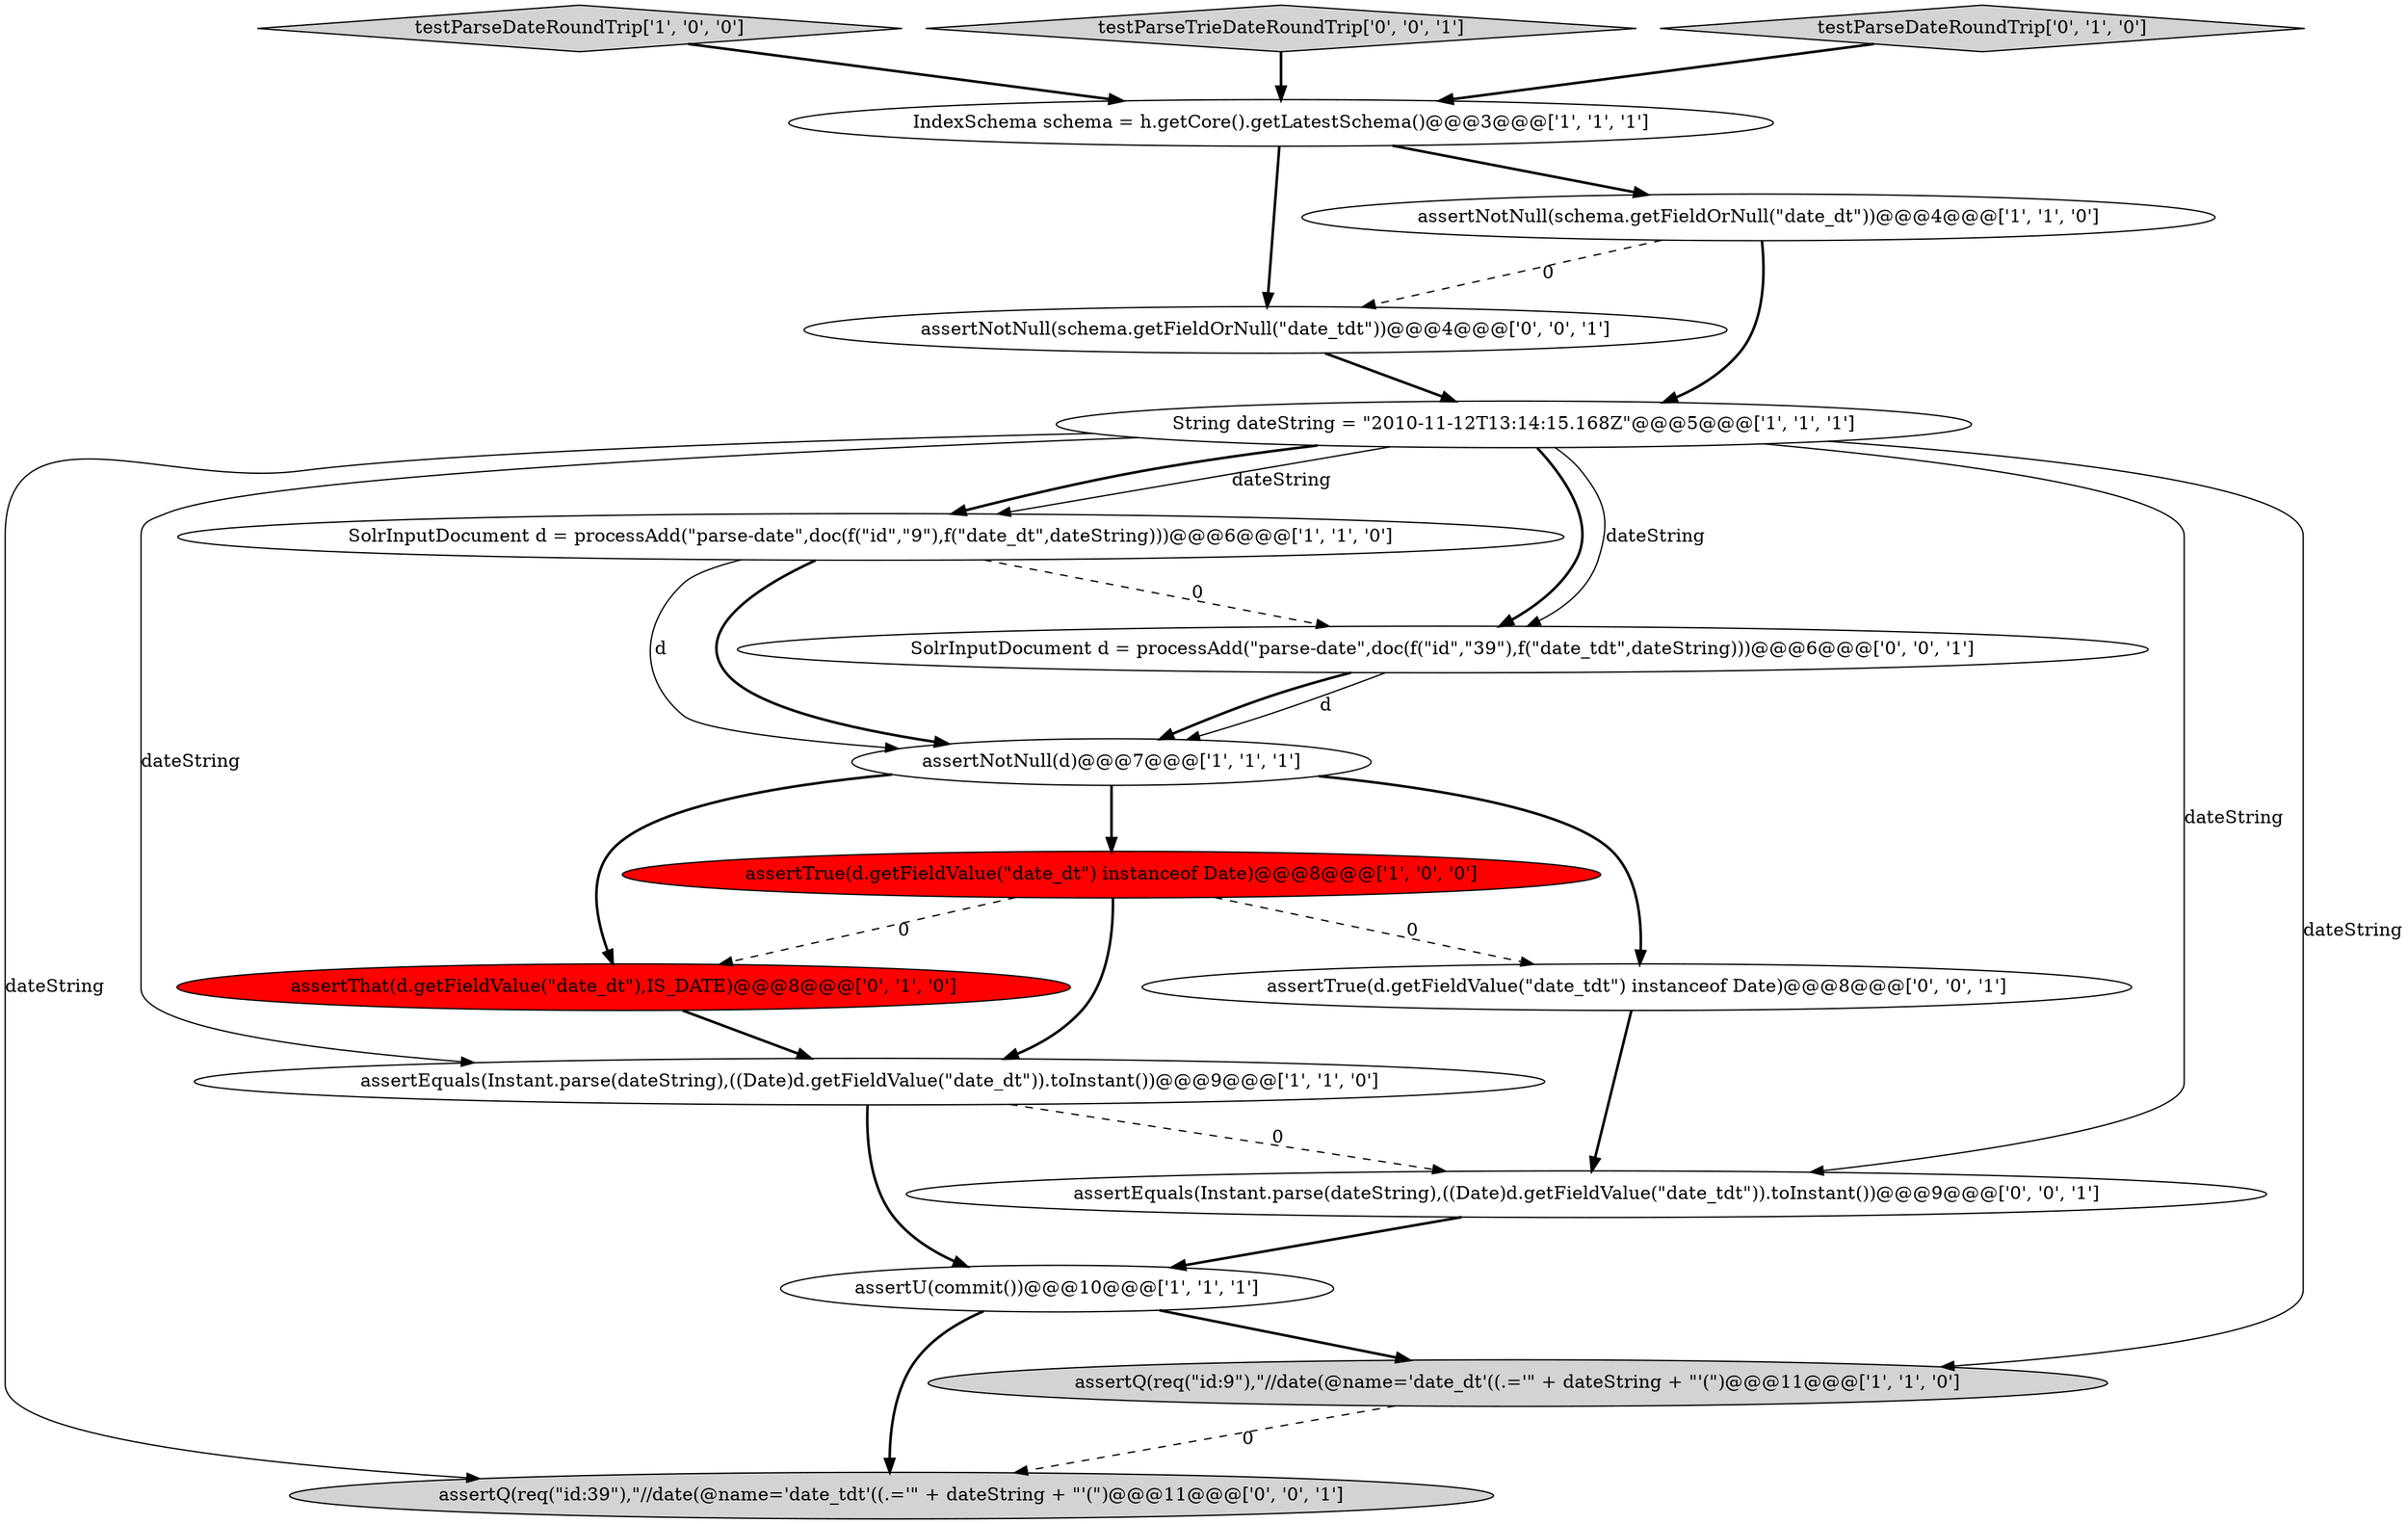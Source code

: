 digraph {
10 [style = filled, label = "assertThat(d.getFieldValue(\"date_dt\"),IS_DATE)@@@8@@@['0', '1', '0']", fillcolor = red, shape = ellipse image = "AAA1AAABBB2BBB"];
3 [style = filled, label = "SolrInputDocument d = processAdd(\"parse-date\",doc(f(\"id\",\"9\"),f(\"date_dt\",dateString)))@@@6@@@['1', '1', '0']", fillcolor = white, shape = ellipse image = "AAA0AAABBB1BBB"];
2 [style = filled, label = "testParseDateRoundTrip['1', '0', '0']", fillcolor = lightgray, shape = diamond image = "AAA0AAABBB1BBB"];
8 [style = filled, label = "String dateString = \"2010-11-12T13:14:15.168Z\"@@@5@@@['1', '1', '1']", fillcolor = white, shape = ellipse image = "AAA0AAABBB1BBB"];
13 [style = filled, label = "assertTrue(d.getFieldValue(\"date_tdt\") instanceof Date)@@@8@@@['0', '0', '1']", fillcolor = white, shape = ellipse image = "AAA0AAABBB3BBB"];
12 [style = filled, label = "assertQ(req(\"id:39\"),\"//date(@name='date_tdt'((.='\" + dateString + \"'(\")@@@11@@@['0', '0', '1']", fillcolor = lightgray, shape = ellipse image = "AAA0AAABBB3BBB"];
15 [style = filled, label = "assertNotNull(schema.getFieldOrNull(\"date_tdt\"))@@@4@@@['0', '0', '1']", fillcolor = white, shape = ellipse image = "AAA0AAABBB3BBB"];
1 [style = filled, label = "assertU(commit())@@@10@@@['1', '1', '1']", fillcolor = white, shape = ellipse image = "AAA0AAABBB1BBB"];
0 [style = filled, label = "assertNotNull(d)@@@7@@@['1', '1', '1']", fillcolor = white, shape = ellipse image = "AAA0AAABBB1BBB"];
14 [style = filled, label = "SolrInputDocument d = processAdd(\"parse-date\",doc(f(\"id\",\"39\"),f(\"date_tdt\",dateString)))@@@6@@@['0', '0', '1']", fillcolor = white, shape = ellipse image = "AAA0AAABBB3BBB"];
5 [style = filled, label = "assertTrue(d.getFieldValue(\"date_dt\") instanceof Date)@@@8@@@['1', '0', '0']", fillcolor = red, shape = ellipse image = "AAA1AAABBB1BBB"];
16 [style = filled, label = "assertEquals(Instant.parse(dateString),((Date)d.getFieldValue(\"date_tdt\")).toInstant())@@@9@@@['0', '0', '1']", fillcolor = white, shape = ellipse image = "AAA0AAABBB3BBB"];
17 [style = filled, label = "testParseTrieDateRoundTrip['0', '0', '1']", fillcolor = lightgray, shape = diamond image = "AAA0AAABBB3BBB"];
4 [style = filled, label = "assertNotNull(schema.getFieldOrNull(\"date_dt\"))@@@4@@@['1', '1', '0']", fillcolor = white, shape = ellipse image = "AAA0AAABBB1BBB"];
9 [style = filled, label = "assertQ(req(\"id:9\"),\"//date(@name='date_dt'((.='\" + dateString + \"'(\")@@@11@@@['1', '1', '0']", fillcolor = lightgray, shape = ellipse image = "AAA0AAABBB1BBB"];
11 [style = filled, label = "testParseDateRoundTrip['0', '1', '0']", fillcolor = lightgray, shape = diamond image = "AAA0AAABBB2BBB"];
7 [style = filled, label = "assertEquals(Instant.parse(dateString),((Date)d.getFieldValue(\"date_dt\")).toInstant())@@@9@@@['1', '1', '0']", fillcolor = white, shape = ellipse image = "AAA0AAABBB1BBB"];
6 [style = filled, label = "IndexSchema schema = h.getCore().getLatestSchema()@@@3@@@['1', '1', '1']", fillcolor = white, shape = ellipse image = "AAA0AAABBB1BBB"];
5->13 [style = dashed, label="0"];
7->1 [style = bold, label=""];
3->0 [style = solid, label="d"];
0->13 [style = bold, label=""];
17->6 [style = bold, label=""];
2->6 [style = bold, label=""];
7->16 [style = dashed, label="0"];
11->6 [style = bold, label=""];
8->3 [style = bold, label=""];
8->7 [style = solid, label="dateString"];
8->14 [style = bold, label=""];
10->7 [style = bold, label=""];
13->16 [style = bold, label=""];
1->9 [style = bold, label=""];
6->15 [style = bold, label=""];
3->0 [style = bold, label=""];
8->3 [style = solid, label="dateString"];
6->4 [style = bold, label=""];
8->16 [style = solid, label="dateString"];
0->10 [style = bold, label=""];
14->0 [style = bold, label=""];
5->10 [style = dashed, label="0"];
16->1 [style = bold, label=""];
4->15 [style = dashed, label="0"];
1->12 [style = bold, label=""];
14->0 [style = solid, label="d"];
4->8 [style = bold, label=""];
5->7 [style = bold, label=""];
8->12 [style = solid, label="dateString"];
9->12 [style = dashed, label="0"];
8->9 [style = solid, label="dateString"];
3->14 [style = dashed, label="0"];
8->14 [style = solid, label="dateString"];
15->8 [style = bold, label=""];
0->5 [style = bold, label=""];
}
